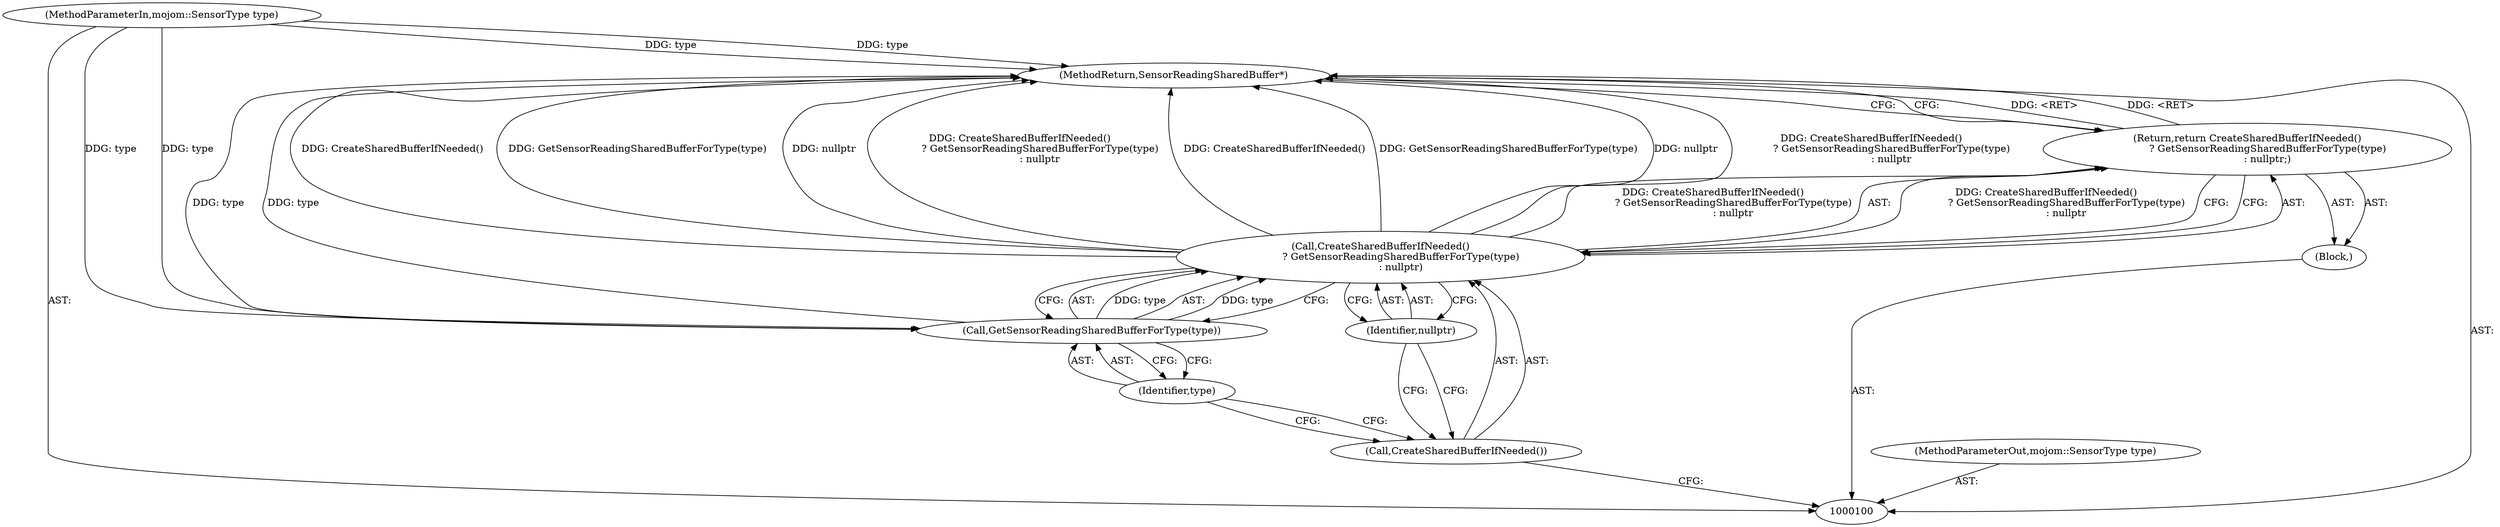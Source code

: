 digraph "0_Chrome_c0c8978849ac57e4ecd613ddc8ff7852a2054734_1" {
"1000109" [label="(MethodReturn,SensorReadingSharedBuffer*)"];
"1000102" [label="(Block,)"];
"1000101" [label="(MethodParameterIn,mojom::SensorType type)"];
"1000128" [label="(MethodParameterOut,mojom::SensorType type)"];
"1000103" [label="(Return,return CreateSharedBufferIfNeeded()\n             ? GetSensorReadingSharedBufferForType(type)\n             : nullptr;)"];
"1000104" [label="(Call,CreateSharedBufferIfNeeded()\n             ? GetSensorReadingSharedBufferForType(type)\n             : nullptr)"];
"1000105" [label="(Call,CreateSharedBufferIfNeeded())"];
"1000106" [label="(Call,GetSensorReadingSharedBufferForType(type))"];
"1000107" [label="(Identifier,type)"];
"1000108" [label="(Identifier,nullptr)"];
"1000109" -> "1000100"  [label="AST: "];
"1000109" -> "1000103"  [label="CFG: "];
"1000103" -> "1000109"  [label="DDG: <RET>"];
"1000104" -> "1000109"  [label="DDG: nullptr"];
"1000104" -> "1000109"  [label="DDG: CreateSharedBufferIfNeeded()\n             ? GetSensorReadingSharedBufferForType(type)\n             : nullptr"];
"1000104" -> "1000109"  [label="DDG: CreateSharedBufferIfNeeded()"];
"1000104" -> "1000109"  [label="DDG: GetSensorReadingSharedBufferForType(type)"];
"1000106" -> "1000109"  [label="DDG: type"];
"1000101" -> "1000109"  [label="DDG: type"];
"1000102" -> "1000100"  [label="AST: "];
"1000103" -> "1000102"  [label="AST: "];
"1000101" -> "1000100"  [label="AST: "];
"1000101" -> "1000109"  [label="DDG: type"];
"1000101" -> "1000106"  [label="DDG: type"];
"1000128" -> "1000100"  [label="AST: "];
"1000103" -> "1000102"  [label="AST: "];
"1000103" -> "1000104"  [label="CFG: "];
"1000104" -> "1000103"  [label="AST: "];
"1000109" -> "1000103"  [label="CFG: "];
"1000103" -> "1000109"  [label="DDG: <RET>"];
"1000104" -> "1000103"  [label="DDG: CreateSharedBufferIfNeeded()\n             ? GetSensorReadingSharedBufferForType(type)\n             : nullptr"];
"1000104" -> "1000103"  [label="AST: "];
"1000104" -> "1000106"  [label="CFG: "];
"1000104" -> "1000108"  [label="CFG: "];
"1000105" -> "1000104"  [label="AST: "];
"1000106" -> "1000104"  [label="AST: "];
"1000108" -> "1000104"  [label="AST: "];
"1000103" -> "1000104"  [label="CFG: "];
"1000104" -> "1000109"  [label="DDG: nullptr"];
"1000104" -> "1000109"  [label="DDG: CreateSharedBufferIfNeeded()\n             ? GetSensorReadingSharedBufferForType(type)\n             : nullptr"];
"1000104" -> "1000109"  [label="DDG: CreateSharedBufferIfNeeded()"];
"1000104" -> "1000109"  [label="DDG: GetSensorReadingSharedBufferForType(type)"];
"1000104" -> "1000103"  [label="DDG: CreateSharedBufferIfNeeded()\n             ? GetSensorReadingSharedBufferForType(type)\n             : nullptr"];
"1000106" -> "1000104"  [label="DDG: type"];
"1000105" -> "1000104"  [label="AST: "];
"1000105" -> "1000100"  [label="CFG: "];
"1000107" -> "1000105"  [label="CFG: "];
"1000108" -> "1000105"  [label="CFG: "];
"1000106" -> "1000104"  [label="AST: "];
"1000106" -> "1000107"  [label="CFG: "];
"1000107" -> "1000106"  [label="AST: "];
"1000104" -> "1000106"  [label="CFG: "];
"1000106" -> "1000109"  [label="DDG: type"];
"1000106" -> "1000104"  [label="DDG: type"];
"1000101" -> "1000106"  [label="DDG: type"];
"1000107" -> "1000106"  [label="AST: "];
"1000107" -> "1000105"  [label="CFG: "];
"1000106" -> "1000107"  [label="CFG: "];
"1000108" -> "1000104"  [label="AST: "];
"1000108" -> "1000105"  [label="CFG: "];
"1000104" -> "1000108"  [label="CFG: "];
}
